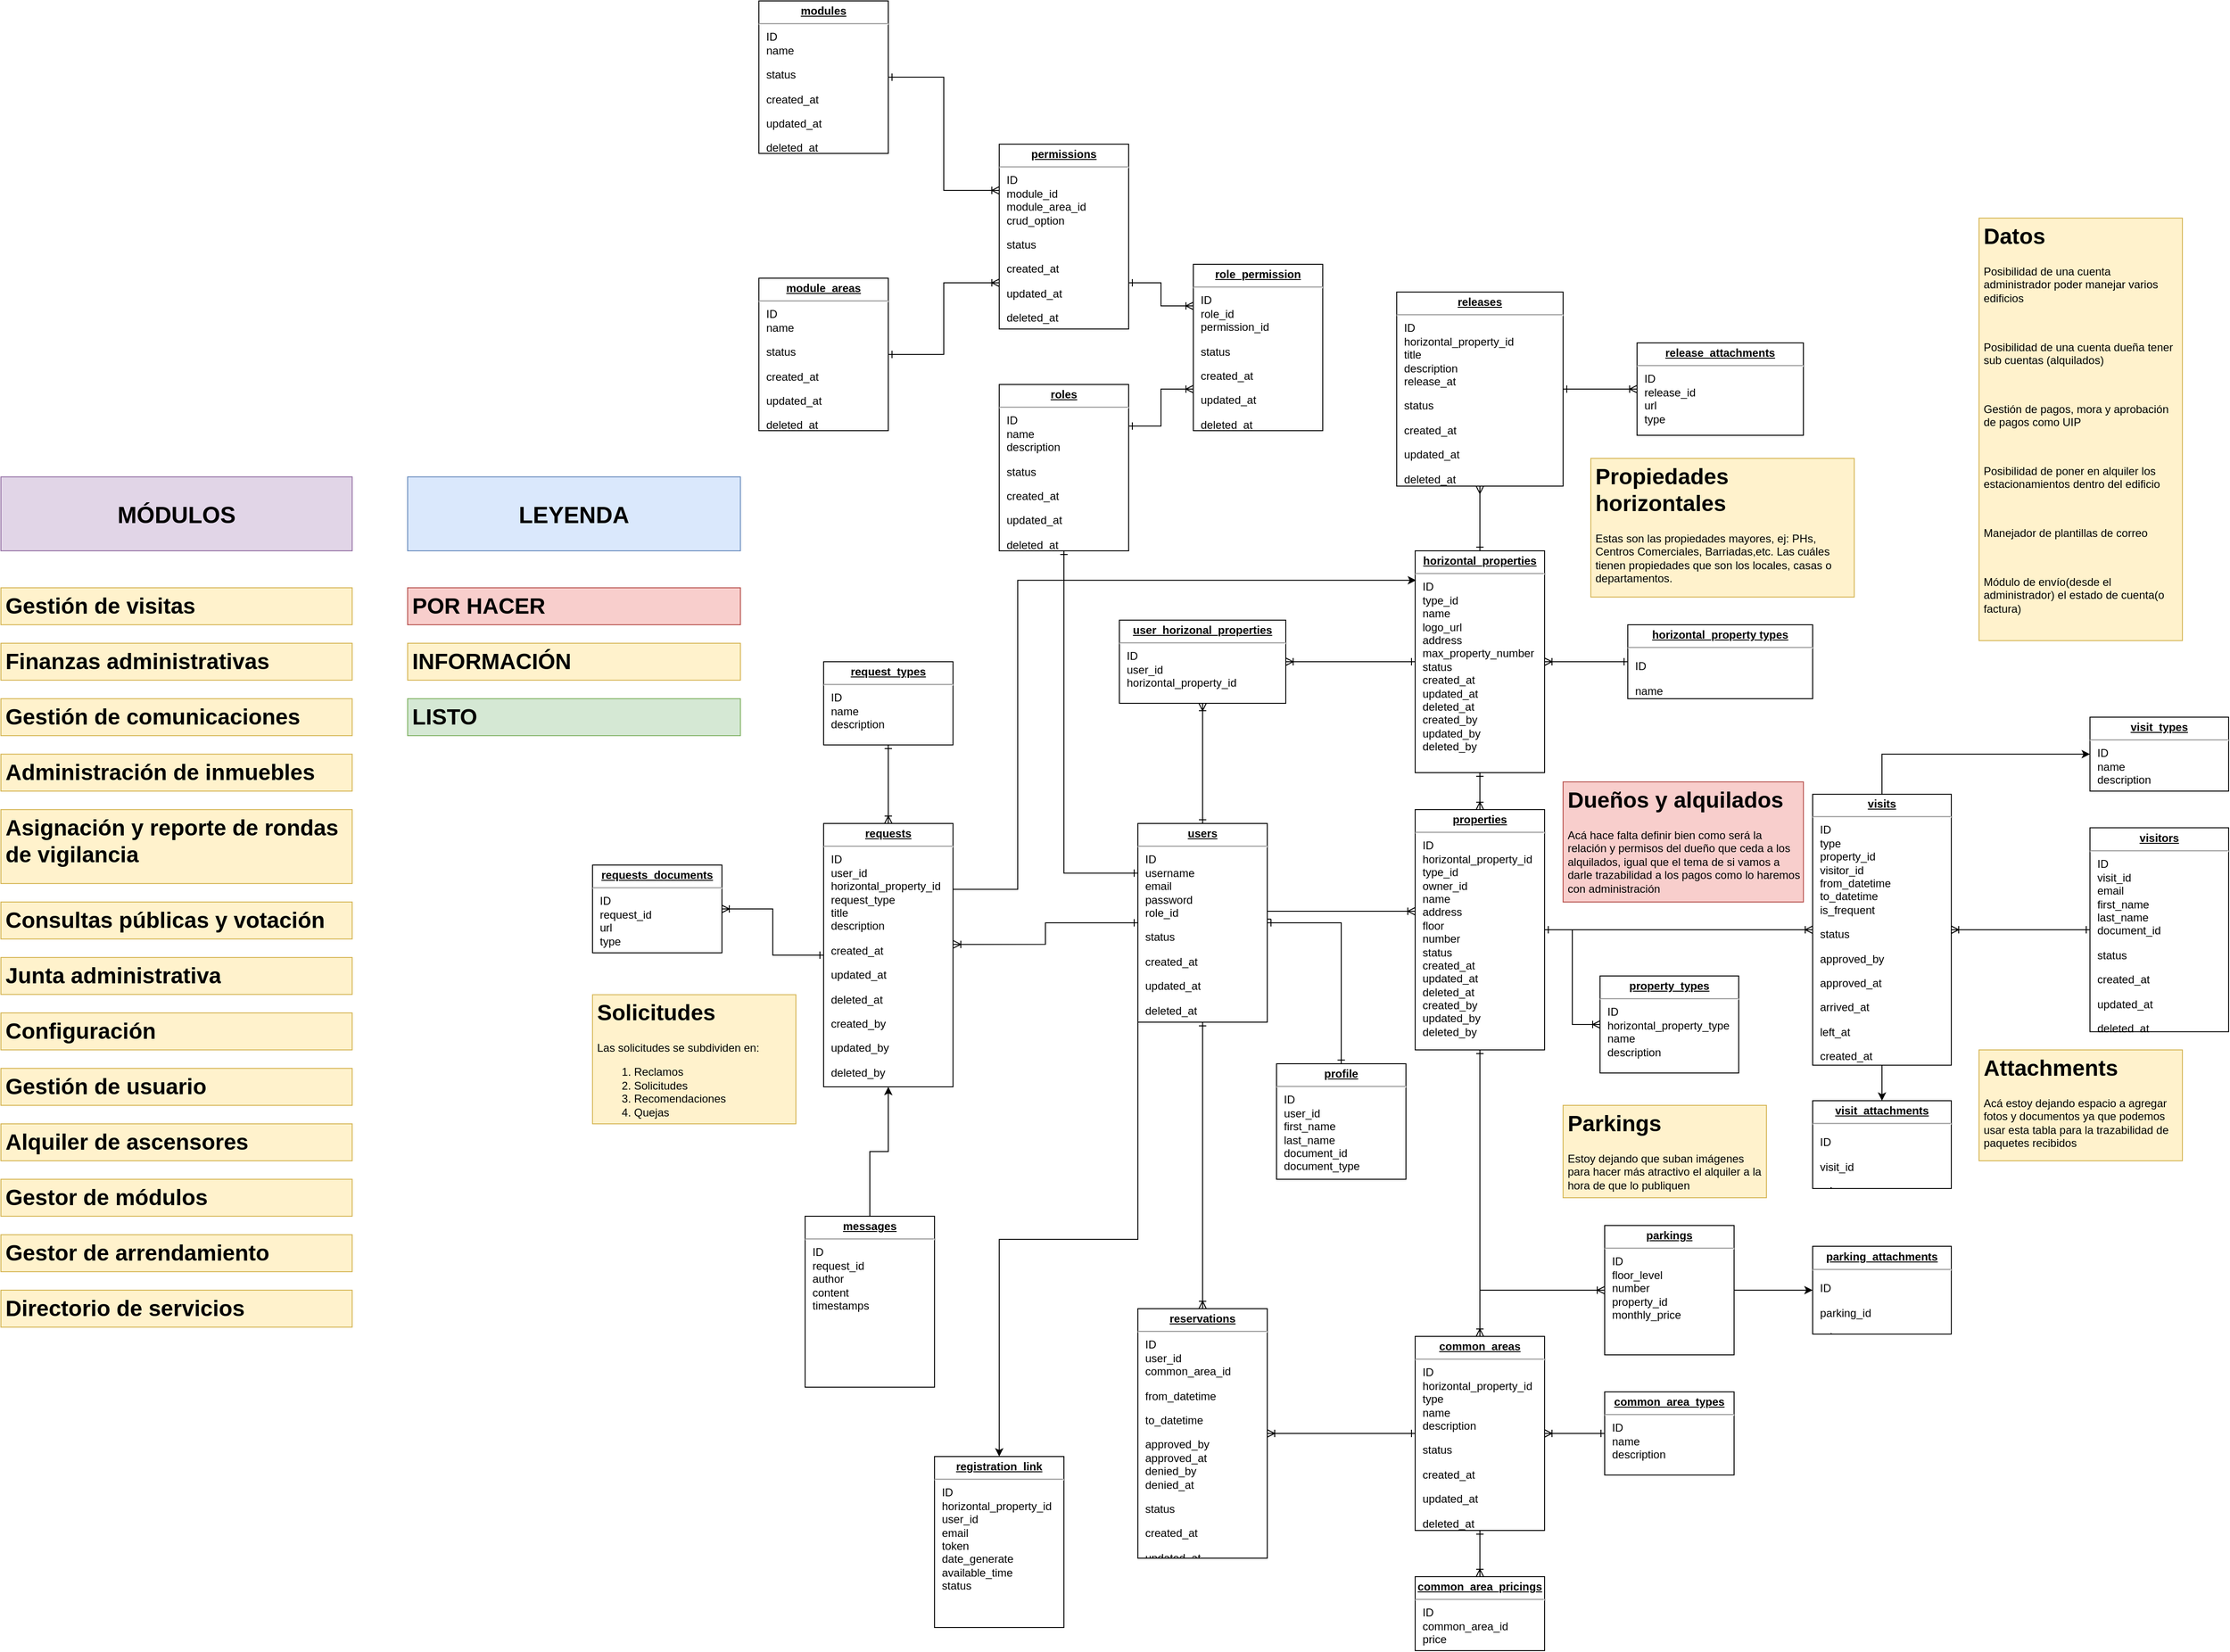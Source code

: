 <mxfile version="24.0.1" type="github">
  <diagram name="Page-1" id="a7904f86-f2b4-8e86-fa97-74104820619b">
    <mxGraphModel dx="2841" dy="1798" grid="1" gridSize="10" guides="1" tooltips="1" connect="1" arrows="1" fold="1" page="1" pageScale="1" pageWidth="1100" pageHeight="850" background="none" math="0" shadow="0">
      <root>
        <mxCell id="0" />
        <mxCell id="1" parent="0" />
        <mxCell id="FBYkTZbu3xAGnKnDzRI2-3" style="edgeStyle=orthogonalEdgeStyle;rounded=0;orthogonalLoop=1;jettySize=auto;html=1;exitX=1;exitY=0.5;exitDx=0;exitDy=0;startArrow=ERone;startFill=0;endArrow=ERoneToMany;endFill=0;" parent="1" source="24794b860abc3c2d-26" target="24794b860abc3c2d-29" edge="1">
          <mxGeometry relative="1" as="geometry">
            <Array as="points">
              <mxPoint x="410" y="470" />
              <mxPoint x="410" y="470" />
            </Array>
          </mxGeometry>
        </mxCell>
        <mxCell id="FBYkTZbu3xAGnKnDzRI2-16" style="edgeStyle=orthogonalEdgeStyle;rounded=0;orthogonalLoop=1;jettySize=auto;html=1;exitX=0.5;exitY=0;exitDx=0;exitDy=0;endArrow=ERoneToMany;endFill=0;startArrow=ERone;startFill=0;" parent="1" source="24794b860abc3c2d-26" target="FBYkTZbu3xAGnKnDzRI2-15" edge="1">
          <mxGeometry relative="1" as="geometry" />
        </mxCell>
        <mxCell id="FBYkTZbu3xAGnKnDzRI2-27" style="edgeStyle=orthogonalEdgeStyle;rounded=0;orthogonalLoop=1;jettySize=auto;html=1;exitX=0.5;exitY=1;exitDx=0;exitDy=0;entryX=0.5;entryY=0;entryDx=0;entryDy=0;startArrow=ERone;startFill=0;endArrow=ERoneToMany;endFill=0;" parent="1" source="24794b860abc3c2d-26" target="FBYkTZbu3xAGnKnDzRI2-25" edge="1">
          <mxGeometry relative="1" as="geometry" />
        </mxCell>
        <mxCell id="mLJbMnHmnee2yLys4Epz-7" style="edgeStyle=orthogonalEdgeStyle;rounded=0;orthogonalLoop=1;jettySize=auto;html=1;exitX=0;exitY=1;exitDx=0;exitDy=0;" parent="1" source="24794b860abc3c2d-26" target="mLJbMnHmnee2yLys4Epz-5" edge="1">
          <mxGeometry relative="1" as="geometry" />
        </mxCell>
        <mxCell id="OzvHLCePvuqVPVoOUKvs-2" style="edgeStyle=orthogonalEdgeStyle;rounded=0;orthogonalLoop=1;jettySize=auto;html=1;exitX=1;exitY=0.5;exitDx=0;exitDy=0;endArrow=ERone;endFill=0;startArrow=ERone;startFill=0;" edge="1" parent="1" source="24794b860abc3c2d-26" target="OzvHLCePvuqVPVoOUKvs-1">
          <mxGeometry relative="1" as="geometry" />
        </mxCell>
        <mxCell id="OzvHLCePvuqVPVoOUKvs-4" style="edgeStyle=orthogonalEdgeStyle;rounded=0;orthogonalLoop=1;jettySize=auto;html=1;exitX=0;exitY=0.25;exitDx=0;exitDy=0;entryX=0.5;entryY=1;entryDx=0;entryDy=0;endArrow=ERone;endFill=0;startArrow=ERone;startFill=0;" edge="1" parent="1" source="24794b860abc3c2d-26" target="OzvHLCePvuqVPVoOUKvs-3">
          <mxGeometry relative="1" as="geometry" />
        </mxCell>
        <mxCell id="24794b860abc3c2d-26" value="&lt;p style=&quot;margin: 0px ; margin-top: 4px ; text-align: center ; text-decoration: underline&quot;&gt;&lt;b&gt;users&lt;/b&gt;&lt;/p&gt;&lt;hr&gt;&lt;p style=&quot;margin: 0px ; margin-left: 8px&quot;&gt;ID&lt;/p&gt;&lt;p style=&quot;margin: 0px ; margin-left: 8px&quot;&gt;username&lt;/p&gt;&lt;p style=&quot;margin: 0px ; margin-left: 8px&quot;&gt;email&lt;/p&gt;&lt;p style=&quot;margin: 0px ; margin-left: 8px&quot;&gt;password&lt;/p&gt;&lt;p style=&quot;margin: 0px ; margin-left: 8px&quot;&gt;role_id&lt;/p&gt;&lt;p style=&quot;margin-left: 8px; border-color: var(--border-color);&quot;&gt;status&lt;/p&gt;&lt;p style=&quot;margin-left: 8px; border-color: var(--border-color);&quot;&gt;created_at&lt;/p&gt;&lt;p style=&quot;margin-left: 8px; border-color: var(--border-color);&quot;&gt;updated_at&lt;/p&gt;&lt;p style=&quot;margin-left: 8px; border-color: var(--border-color);&quot;&gt;deleted_at&lt;/p&gt;&lt;p style=&quot;margin-left: 8px; border-color: var(--border-color);&quot;&gt;created_by&lt;/p&gt;&lt;p style=&quot;margin-left: 8px; border-color: var(--border-color);&quot;&gt;updated_by&lt;/p&gt;&lt;p style=&quot;margin-left: 8px; border-color: var(--border-color);&quot;&gt;deleted_by&lt;/p&gt;" style="verticalAlign=top;align=left;overflow=fill;fontSize=12;fontFamily=Helvetica;html=1;rounded=0;shadow=0;comic=0;labelBackgroundColor=none;strokeWidth=1" parent="1" vertex="1">
          <mxGeometry x="190" y="375" width="140" height="215" as="geometry" />
        </mxCell>
        <mxCell id="24794b860abc3c2d-27" value="&lt;p style=&quot;margin: 0px ; margin-top: 4px ; text-align: center ; text-decoration: underline&quot;&gt;&lt;b&gt;property_types&lt;/b&gt;&lt;/p&gt;&lt;hr&gt;&lt;p style=&quot;margin: 0px ; margin-left: 8px&quot;&gt;ID&lt;/p&gt;&lt;p style=&quot;margin: 0px ; margin-left: 8px&quot;&gt;horizontal_property_type&lt;/p&gt;&lt;p style=&quot;margin: 0px ; margin-left: 8px&quot;&gt;name&lt;/p&gt;&lt;p style=&quot;margin: 0px ; margin-left: 8px&quot;&gt;description&lt;/p&gt;" style="verticalAlign=top;align=left;overflow=fill;fontSize=12;fontFamily=Helvetica;html=1;rounded=0;shadow=0;comic=0;labelBackgroundColor=none;strokeWidth=1" parent="1" vertex="1">
          <mxGeometry x="690" y="540" width="150" height="105" as="geometry" />
        </mxCell>
        <mxCell id="FBYkTZbu3xAGnKnDzRI2-2" style="edgeStyle=orthogonalEdgeStyle;rounded=0;orthogonalLoop=1;jettySize=auto;html=1;exitX=1;exitY=0.5;exitDx=0;exitDy=0;endArrow=ERoneToMany;endFill=0;startArrow=ERone;startFill=0;" parent="1" source="24794b860abc3c2d-29" target="24794b860abc3c2d-27" edge="1">
          <mxGeometry relative="1" as="geometry" />
        </mxCell>
        <mxCell id="FBYkTZbu3xAGnKnDzRI2-18" style="edgeStyle=orthogonalEdgeStyle;rounded=0;orthogonalLoop=1;jettySize=auto;html=1;exitX=0.5;exitY=0;exitDx=0;exitDy=0;entryX=0.5;entryY=1;entryDx=0;entryDy=0;endArrow=ERone;endFill=0;startArrow=ERoneToMany;startFill=0;" parent="1" source="24794b860abc3c2d-29" target="FBYkTZbu3xAGnKnDzRI2-12" edge="1">
          <mxGeometry relative="1" as="geometry" />
        </mxCell>
        <mxCell id="FBYkTZbu3xAGnKnDzRI2-20" style="edgeStyle=orthogonalEdgeStyle;rounded=0;orthogonalLoop=1;jettySize=auto;html=1;exitX=0.5;exitY=1;exitDx=0;exitDy=0;entryX=0;entryY=0.5;entryDx=0;entryDy=0;startArrow=ERone;startFill=0;endArrow=ERoneToMany;endFill=0;" parent="1" source="24794b860abc3c2d-29" target="FBYkTZbu3xAGnKnDzRI2-5" edge="1">
          <mxGeometry relative="1" as="geometry" />
        </mxCell>
        <mxCell id="FBYkTZbu3xAGnKnDzRI2-23" style="edgeStyle=orthogonalEdgeStyle;rounded=0;orthogonalLoop=1;jettySize=auto;html=1;exitX=0.5;exitY=1;exitDx=0;exitDy=0;entryX=0.5;entryY=0;entryDx=0;entryDy=0;startArrow=ERone;startFill=0;endArrow=ERoneToMany;endFill=0;" parent="1" source="24794b860abc3c2d-29" target="FBYkTZbu3xAGnKnDzRI2-21" edge="1">
          <mxGeometry relative="1" as="geometry">
            <Array as="points">
              <mxPoint x="560" y="930" />
            </Array>
          </mxGeometry>
        </mxCell>
        <mxCell id="FBYkTZbu3xAGnKnDzRI2-36" style="edgeStyle=orthogonalEdgeStyle;rounded=0;orthogonalLoop=1;jettySize=auto;html=1;exitX=1;exitY=0.5;exitDx=0;exitDy=0;entryX=0;entryY=0.5;entryDx=0;entryDy=0;startArrow=ERone;startFill=0;endArrow=ERoneToMany;endFill=0;" parent="1" source="24794b860abc3c2d-29" target="FBYkTZbu3xAGnKnDzRI2-35" edge="1">
          <mxGeometry relative="1" as="geometry" />
        </mxCell>
        <mxCell id="24794b860abc3c2d-29" value="&lt;p style=&quot;margin: 0px ; margin-top: 4px ; text-align: center ; text-decoration: underline&quot;&gt;&lt;b&gt;properties&lt;/b&gt;&lt;/p&gt;&lt;hr&gt;&lt;p style=&quot;margin: 0px ; margin-left: 8px&quot;&gt;ID&lt;/p&gt;&lt;p style=&quot;margin: 0px ; margin-left: 8px&quot;&gt;horizontal_property_id&lt;/p&gt;&lt;p style=&quot;margin: 0px ; margin-left: 8px&quot;&gt;type_id&lt;/p&gt;&lt;p style=&quot;margin: 0px ; margin-left: 8px&quot;&gt;owner_id&lt;/p&gt;&lt;p style=&quot;margin: 0px ; margin-left: 8px&quot;&gt;name&lt;/p&gt;&lt;p style=&quot;margin: 0px ; margin-left: 8px&quot;&gt;address&lt;/p&gt;&lt;p style=&quot;margin: 0px ; margin-left: 8px&quot;&gt;floor&lt;/p&gt;&lt;p style=&quot;margin: 0px ; margin-left: 8px&quot;&gt;number&lt;/p&gt;&lt;p style=&quot;margin: 0px ; margin-left: 8px&quot;&gt;status&lt;/p&gt;&lt;p style=&quot;margin: 0px ; margin-left: 8px&quot;&gt;created_at&lt;/p&gt;&lt;p style=&quot;margin: 0px ; margin-left: 8px&quot;&gt;updated_at&lt;/p&gt;&lt;p style=&quot;margin: 0px ; margin-left: 8px&quot;&gt;deleted_at&lt;/p&gt;&lt;p style=&quot;margin: 0px ; margin-left: 8px&quot;&gt;created_by&lt;/p&gt;&lt;p style=&quot;margin: 0px ; margin-left: 8px&quot;&gt;updated_by&lt;/p&gt;&lt;p style=&quot;margin: 0px ; margin-left: 8px&quot;&gt;deleted_by&lt;/p&gt;" style="verticalAlign=top;align=left;overflow=fill;fontSize=12;fontFamily=Helvetica;html=1;rounded=0;shadow=0;comic=0;labelBackgroundColor=none;strokeWidth=1" parent="1" vertex="1">
          <mxGeometry x="490" y="360" width="140" height="260" as="geometry" />
        </mxCell>
        <mxCell id="FBYkTZbu3xAGnKnDzRI2-47" style="edgeStyle=orthogonalEdgeStyle;rounded=0;orthogonalLoop=1;jettySize=auto;html=1;exitX=1;exitY=0.5;exitDx=0;exitDy=0;entryX=0;entryY=0.5;entryDx=0;entryDy=0;" parent="1" source="FBYkTZbu3xAGnKnDzRI2-5" target="FBYkTZbu3xAGnKnDzRI2-46" edge="1">
          <mxGeometry relative="1" as="geometry" />
        </mxCell>
        <mxCell id="FBYkTZbu3xAGnKnDzRI2-5" value="&lt;p style=&quot;margin: 0px ; margin-top: 4px ; text-align: center ; text-decoration: underline&quot;&gt;&lt;b&gt;parkings&lt;/b&gt;&lt;/p&gt;&lt;hr&gt;&lt;p style=&quot;margin: 0px ; margin-left: 8px&quot;&gt;ID&lt;/p&gt;&lt;p style=&quot;margin: 0px ; margin-left: 8px&quot;&gt;floor_level&lt;/p&gt;&lt;p style=&quot;margin: 0px ; margin-left: 8px&quot;&gt;number&lt;/p&gt;&lt;p style=&quot;margin: 0px ; margin-left: 8px&quot;&gt;property_id&lt;/p&gt;&lt;p style=&quot;margin: 0px ; margin-left: 8px&quot;&gt;monthly_price&lt;/p&gt;" style="verticalAlign=top;align=left;overflow=fill;fontSize=12;fontFamily=Helvetica;html=1;rounded=0;shadow=0;comic=0;labelBackgroundColor=none;strokeWidth=1" parent="1" vertex="1">
          <mxGeometry x="695" y="810" width="140" height="140" as="geometry" />
        </mxCell>
        <mxCell id="FBYkTZbu3xAGnKnDzRI2-10" style="edgeStyle=orthogonalEdgeStyle;rounded=0;orthogonalLoop=1;jettySize=auto;html=1;exitX=0.5;exitY=0;exitDx=0;exitDy=0;entryX=0.5;entryY=1;entryDx=0;entryDy=0;endArrow=ERone;endFill=0;startArrow=ERoneToMany;startFill=0;" parent="1" source="FBYkTZbu3xAGnKnDzRI2-6" target="FBYkTZbu3xAGnKnDzRI2-7" edge="1">
          <mxGeometry relative="1" as="geometry" />
        </mxCell>
        <mxCell id="FBYkTZbu3xAGnKnDzRI2-11" style="edgeStyle=orthogonalEdgeStyle;rounded=0;orthogonalLoop=1;jettySize=auto;html=1;exitX=0;exitY=0.5;exitDx=0;exitDy=0;entryX=1;entryY=0.5;entryDx=0;entryDy=0;startArrow=ERone;startFill=0;endArrow=ERoneToMany;endFill=0;" parent="1" source="FBYkTZbu3xAGnKnDzRI2-6" target="FBYkTZbu3xAGnKnDzRI2-9" edge="1">
          <mxGeometry relative="1" as="geometry" />
        </mxCell>
        <mxCell id="FBYkTZbu3xAGnKnDzRI2-6" value="&lt;p style=&quot;margin: 0px ; margin-top: 4px ; text-align: center ; text-decoration: underline&quot;&gt;&lt;b&gt;requests&lt;/b&gt;&lt;/p&gt;&lt;hr&gt;&lt;p style=&quot;margin: 0px ; margin-left: 8px&quot;&gt;ID&lt;/p&gt;&lt;p style=&quot;margin: 0px ; margin-left: 8px&quot;&gt;user_id&lt;/p&gt;&lt;p style=&quot;margin: 0px ; margin-left: 8px&quot;&gt;horizontal_property_id&lt;/p&gt;&lt;p style=&quot;margin: 0px ; margin-left: 8px&quot;&gt;request_type&lt;/p&gt;&lt;p style=&quot;margin: 0px ; margin-left: 8px&quot;&gt;title&lt;/p&gt;&lt;p style=&quot;margin: 0px ; margin-left: 8px&quot;&gt;description&lt;/p&gt;&lt;p style=&quot;margin-left: 8px; border-color: var(--border-color);&quot;&gt;created_at&lt;/p&gt;&lt;p style=&quot;margin-left: 8px; border-color: var(--border-color);&quot;&gt;updated_at&lt;/p&gt;&lt;p style=&quot;margin-left: 8px; border-color: var(--border-color);&quot;&gt;deleted_at&lt;/p&gt;&lt;p style=&quot;margin-left: 8px; border-color: var(--border-color);&quot;&gt;created_by&lt;/p&gt;&lt;p style=&quot;margin-left: 8px; border-color: var(--border-color);&quot;&gt;updated_by&lt;/p&gt;&lt;p style=&quot;margin-left: 8px; border-color: var(--border-color);&quot;&gt;deleted_by&lt;/p&gt;" style="verticalAlign=top;align=left;overflow=fill;fontSize=12;fontFamily=Helvetica;html=1;rounded=0;shadow=0;comic=0;labelBackgroundColor=none;strokeWidth=1" parent="1" vertex="1">
          <mxGeometry x="-150" y="375" width="140" height="285" as="geometry" />
        </mxCell>
        <mxCell id="FBYkTZbu3xAGnKnDzRI2-7" value="&lt;p style=&quot;margin: 0px ; margin-top: 4px ; text-align: center ; text-decoration: underline&quot;&gt;&lt;b&gt;request_types&lt;/b&gt;&lt;/p&gt;&lt;hr&gt;&lt;p style=&quot;margin: 0px ; margin-left: 8px&quot;&gt;ID&lt;/p&gt;&lt;p style=&quot;margin: 0px ; margin-left: 8px&quot;&gt;name&lt;/p&gt;&lt;p style=&quot;margin: 0px ; margin-left: 8px&quot;&gt;description&lt;/p&gt;" style="verticalAlign=top;align=left;overflow=fill;fontSize=12;fontFamily=Helvetica;html=1;rounded=0;shadow=0;comic=0;labelBackgroundColor=none;strokeWidth=1" parent="1" vertex="1">
          <mxGeometry x="-150" y="200" width="140" height="90" as="geometry" />
        </mxCell>
        <mxCell id="FBYkTZbu3xAGnKnDzRI2-8" style="edgeStyle=orthogonalEdgeStyle;rounded=0;orthogonalLoop=1;jettySize=auto;html=1;exitX=0;exitY=0.5;exitDx=0;exitDy=0;entryX=1.003;entryY=0.459;entryDx=0;entryDy=0;entryPerimeter=0;endArrow=ERoneToMany;endFill=0;startArrow=ERone;startFill=0;" parent="1" source="24794b860abc3c2d-26" target="FBYkTZbu3xAGnKnDzRI2-6" edge="1">
          <mxGeometry relative="1" as="geometry" />
        </mxCell>
        <mxCell id="FBYkTZbu3xAGnKnDzRI2-9" value="&lt;p style=&quot;margin: 0px ; margin-top: 4px ; text-align: center ; text-decoration: underline&quot;&gt;&lt;b&gt;requests_documents&lt;/b&gt;&lt;/p&gt;&lt;hr&gt;&lt;p style=&quot;margin: 0px ; margin-left: 8px&quot;&gt;ID&lt;/p&gt;&lt;p style=&quot;margin: 0px ; margin-left: 8px&quot;&gt;request_id&lt;/p&gt;&lt;p style=&quot;margin: 0px ; margin-left: 8px&quot;&gt;url&lt;/p&gt;&lt;p style=&quot;margin: 0px ; margin-left: 8px&quot;&gt;type&lt;/p&gt;&lt;p style=&quot;margin-left: 8px; border-color: var(--border-color);&quot;&gt;&lt;br&gt;&lt;/p&gt;" style="verticalAlign=top;align=left;overflow=fill;fontSize=12;fontFamily=Helvetica;html=1;rounded=0;shadow=0;comic=0;labelBackgroundColor=none;strokeWidth=1" parent="1" vertex="1">
          <mxGeometry x="-400" y="420" width="140" height="95" as="geometry" />
        </mxCell>
        <mxCell id="FBYkTZbu3xAGnKnDzRI2-17" style="edgeStyle=orthogonalEdgeStyle;rounded=0;orthogonalLoop=1;jettySize=auto;html=1;exitX=0;exitY=0.5;exitDx=0;exitDy=0;entryX=1;entryY=0.5;entryDx=0;entryDy=0;endArrow=ERoneToMany;endFill=0;startArrow=ERone;startFill=0;" parent="1" source="FBYkTZbu3xAGnKnDzRI2-12" target="FBYkTZbu3xAGnKnDzRI2-15" edge="1">
          <mxGeometry relative="1" as="geometry" />
        </mxCell>
        <mxCell id="FBYkTZbu3xAGnKnDzRI2-19" style="edgeStyle=orthogonalEdgeStyle;rounded=0;orthogonalLoop=1;jettySize=auto;html=1;exitX=1;exitY=0.5;exitDx=0;exitDy=0;entryX=0;entryY=0.5;entryDx=0;entryDy=0;endArrow=ERone;endFill=0;startArrow=ERoneToMany;startFill=0;" parent="1" source="FBYkTZbu3xAGnKnDzRI2-12" target="FBYkTZbu3xAGnKnDzRI2-13" edge="1">
          <mxGeometry relative="1" as="geometry" />
        </mxCell>
        <mxCell id="FBYkTZbu3xAGnKnDzRI2-33" style="edgeStyle=orthogonalEdgeStyle;rounded=0;orthogonalLoop=1;jettySize=auto;html=1;exitX=0.5;exitY=0;exitDx=0;exitDy=0;startArrow=ERone;startFill=0;endArrow=ERmany;endFill=0;" parent="1" source="FBYkTZbu3xAGnKnDzRI2-12" target="FBYkTZbu3xAGnKnDzRI2-30" edge="1">
          <mxGeometry relative="1" as="geometry" />
        </mxCell>
        <mxCell id="FBYkTZbu3xAGnKnDzRI2-12" value="&lt;p style=&quot;margin: 0px ; margin-top: 4px ; text-align: center ; text-decoration: underline&quot;&gt;&lt;b&gt;horizontal_properties&lt;/b&gt;&lt;/p&gt;&lt;hr&gt;&lt;p style=&quot;margin: 0px ; margin-left: 8px&quot;&gt;ID&lt;/p&gt;&lt;p style=&quot;margin: 0px ; margin-left: 8px&quot;&gt;type_id&lt;/p&gt;&lt;p style=&quot;margin: 0px ; margin-left: 8px&quot;&gt;name&lt;/p&gt;&lt;p style=&quot;margin: 0px ; margin-left: 8px&quot;&gt;logo_url&lt;/p&gt;&lt;p style=&quot;margin: 0px ; margin-left: 8px&quot;&gt;address&lt;/p&gt;&lt;p style=&quot;margin: 0px ; margin-left: 8px&quot;&gt;max_property_number&lt;/p&gt;&lt;p style=&quot;margin: 0px ; margin-left: 8px&quot;&gt;status&lt;/p&gt;&lt;p style=&quot;margin: 0px ; margin-left: 8px&quot;&gt;created_at&lt;/p&gt;&lt;p style=&quot;margin: 0px ; margin-left: 8px&quot;&gt;updated_at&lt;/p&gt;&lt;p style=&quot;margin: 0px ; margin-left: 8px&quot;&gt;deleted_at&lt;/p&gt;&lt;p style=&quot;margin: 0px ; margin-left: 8px&quot;&gt;created_by&lt;/p&gt;&lt;p style=&quot;margin: 0px ; margin-left: 8px&quot;&gt;updated_by&lt;/p&gt;&lt;p style=&quot;margin: 0px ; margin-left: 8px&quot;&gt;deleted_by&lt;/p&gt;" style="verticalAlign=top;align=left;overflow=fill;fontSize=12;fontFamily=Helvetica;html=1;rounded=0;shadow=0;comic=0;labelBackgroundColor=none;strokeWidth=1" parent="1" vertex="1">
          <mxGeometry x="490" y="80" width="140" height="240" as="geometry" />
        </mxCell>
        <mxCell id="FBYkTZbu3xAGnKnDzRI2-13" value="&lt;p style=&quot;margin: 0px ; margin-top: 4px ; text-align: center ; text-decoration: underline&quot;&gt;&lt;b&gt;horizontal_property types&lt;/b&gt;&lt;/p&gt;&lt;hr&gt;&lt;p style=&quot;margin-left: 8px; border-color: var(--border-color);&quot;&gt;ID&lt;/p&gt;&lt;p style=&quot;margin-left: 8px; border-color: var(--border-color);&quot;&gt;name&lt;/p&gt;&lt;p style=&quot;margin-left: 8px; border-color: var(--border-color);&quot;&gt;description&lt;/p&gt;" style="verticalAlign=top;align=left;overflow=fill;fontSize=12;fontFamily=Helvetica;html=1;rounded=0;shadow=0;comic=0;labelBackgroundColor=none;strokeWidth=1" parent="1" vertex="1">
          <mxGeometry x="720" y="160" width="200" height="80" as="geometry" />
        </mxCell>
        <mxCell id="FBYkTZbu3xAGnKnDzRI2-15" value="&lt;p style=&quot;margin: 0px ; margin-top: 4px ; text-align: center ; text-decoration: underline&quot;&gt;&lt;b&gt;user_horizonal_properties&lt;/b&gt;&lt;/p&gt;&lt;hr&gt;&lt;p style=&quot;margin: 0px ; margin-left: 8px&quot;&gt;ID&lt;/p&gt;&lt;p style=&quot;margin: 0px ; margin-left: 8px&quot;&gt;user_id&lt;/p&gt;&lt;p style=&quot;margin: 0px ; margin-left: 8px&quot;&gt;horizontal_property_id&lt;/p&gt;" style="verticalAlign=top;align=left;overflow=fill;fontSize=12;fontFamily=Helvetica;html=1;rounded=0;shadow=0;comic=0;labelBackgroundColor=none;strokeWidth=1" parent="1" vertex="1">
          <mxGeometry x="170" y="155" width="180" height="90" as="geometry" />
        </mxCell>
        <mxCell id="FBYkTZbu3xAGnKnDzRI2-24" style="edgeStyle=orthogonalEdgeStyle;rounded=0;orthogonalLoop=1;jettySize=auto;html=1;entryX=0;entryY=0.5;entryDx=0;entryDy=0;startArrow=ERoneToMany;startFill=0;endArrow=ERone;endFill=0;" parent="1" source="FBYkTZbu3xAGnKnDzRI2-21" target="FBYkTZbu3xAGnKnDzRI2-22" edge="1">
          <mxGeometry relative="1" as="geometry" />
        </mxCell>
        <mxCell id="FBYkTZbu3xAGnKnDzRI2-26" style="edgeStyle=orthogonalEdgeStyle;rounded=0;orthogonalLoop=1;jettySize=auto;html=1;exitX=0;exitY=0.5;exitDx=0;exitDy=0;entryX=1;entryY=0.5;entryDx=0;entryDy=0;startArrow=ERone;startFill=0;endArrow=ERoneToMany;endFill=0;" parent="1" source="FBYkTZbu3xAGnKnDzRI2-21" target="FBYkTZbu3xAGnKnDzRI2-25" edge="1">
          <mxGeometry relative="1" as="geometry" />
        </mxCell>
        <mxCell id="FBYkTZbu3xAGnKnDzRI2-39" style="edgeStyle=orthogonalEdgeStyle;rounded=0;orthogonalLoop=1;jettySize=auto;html=1;exitX=0.5;exitY=1;exitDx=0;exitDy=0;startArrow=ERone;startFill=0;endArrow=ERoneToMany;endFill=0;" parent="1" source="FBYkTZbu3xAGnKnDzRI2-21" target="FBYkTZbu3xAGnKnDzRI2-38" edge="1">
          <mxGeometry relative="1" as="geometry" />
        </mxCell>
        <mxCell id="FBYkTZbu3xAGnKnDzRI2-21" value="&lt;p style=&quot;margin: 0px ; margin-top: 4px ; text-align: center ; text-decoration: underline&quot;&gt;&lt;b&gt;common_areas&lt;/b&gt;&lt;/p&gt;&lt;hr&gt;&lt;p style=&quot;margin: 0px ; margin-left: 8px&quot;&gt;ID&lt;/p&gt;&lt;p style=&quot;margin: 0px ; margin-left: 8px&quot;&gt;horizontal_property_id&lt;/p&gt;&lt;p style=&quot;margin: 0px ; margin-left: 8px&quot;&gt;type&lt;/p&gt;&lt;p style=&quot;margin: 0px ; margin-left: 8px&quot;&gt;name&lt;/p&gt;&lt;p style=&quot;margin: 0px ; margin-left: 8px&quot;&gt;description&lt;/p&gt;&lt;p style=&quot;margin-left: 8px; border-color: var(--border-color);&quot;&gt;status&lt;/p&gt;&lt;p style=&quot;margin-left: 8px; border-color: var(--border-color);&quot;&gt;created_at&lt;/p&gt;&lt;p style=&quot;margin-left: 8px; border-color: var(--border-color);&quot;&gt;updated_at&lt;/p&gt;&lt;p style=&quot;margin-left: 8px; border-color: var(--border-color);&quot;&gt;deleted_at&lt;/p&gt;&lt;p style=&quot;margin-left: 8px; border-color: var(--border-color);&quot;&gt;created_by&lt;/p&gt;&lt;p style=&quot;margin-left: 8px; border-color: var(--border-color);&quot;&gt;updated_by&lt;/p&gt;&lt;p style=&quot;margin-left: 8px; border-color: var(--border-color);&quot;&gt;deleted_by&lt;/p&gt;" style="verticalAlign=top;align=left;overflow=fill;fontSize=12;fontFamily=Helvetica;html=1;rounded=0;shadow=0;comic=0;labelBackgroundColor=none;strokeWidth=1" parent="1" vertex="1">
          <mxGeometry x="490" y="930" width="140" height="210" as="geometry" />
        </mxCell>
        <mxCell id="FBYkTZbu3xAGnKnDzRI2-22" value="&lt;p style=&quot;margin: 0px ; margin-top: 4px ; text-align: center ; text-decoration: underline&quot;&gt;&lt;b&gt;common_area_types&lt;/b&gt;&lt;/p&gt;&lt;hr&gt;&lt;p style=&quot;margin: 0px ; margin-left: 8px&quot;&gt;ID&lt;/p&gt;&lt;p style=&quot;margin: 0px ; margin-left: 8px&quot;&gt;name&lt;/p&gt;&lt;p style=&quot;margin: 0px ; margin-left: 8px&quot;&gt;description&lt;/p&gt;" style="verticalAlign=top;align=left;overflow=fill;fontSize=12;fontFamily=Helvetica;html=1;rounded=0;shadow=0;comic=0;labelBackgroundColor=none;strokeWidth=1" parent="1" vertex="1">
          <mxGeometry x="695" y="990" width="140" height="90" as="geometry" />
        </mxCell>
        <mxCell id="FBYkTZbu3xAGnKnDzRI2-25" value="&lt;p style=&quot;margin: 0px ; margin-top: 4px ; text-align: center ; text-decoration: underline&quot;&gt;&lt;b&gt;reservations&lt;/b&gt;&lt;/p&gt;&lt;hr&gt;&lt;p style=&quot;margin: 0px ; margin-left: 8px&quot;&gt;ID&lt;/p&gt;&lt;p style=&quot;margin: 0px ; margin-left: 8px&quot;&gt;user_id&lt;/p&gt;&lt;p style=&quot;margin: 0px ; margin-left: 8px&quot;&gt;common_area_id&lt;/p&gt;&lt;p style=&quot;margin-left: 8px; border-color: var(--border-color);&quot;&gt;from_datetime&lt;/p&gt;&lt;p style=&quot;margin-left: 8px; border-color: var(--border-color);&quot;&gt;to_datetime&lt;/p&gt;&lt;p style=&quot;margin: 0px ; margin-left: 8px&quot;&gt;approved_by&lt;/p&gt;&lt;p style=&quot;margin: 0px ; margin-left: 8px&quot;&gt;approved_at&lt;/p&gt;&lt;p style=&quot;margin: 0px ; margin-left: 8px&quot;&gt;denied_by&lt;/p&gt;&lt;p style=&quot;margin: 0px ; margin-left: 8px&quot;&gt;denied_at&lt;/p&gt;&lt;p style=&quot;margin-left: 8px; border-color: var(--border-color);&quot;&gt;status&lt;/p&gt;&lt;p style=&quot;margin-left: 8px; border-color: var(--border-color);&quot;&gt;created_at&lt;/p&gt;&lt;p style=&quot;margin-left: 8px; border-color: var(--border-color);&quot;&gt;updated_at&lt;/p&gt;&lt;p style=&quot;margin-left: 8px; border-color: var(--border-color);&quot;&gt;deleted_at&lt;/p&gt;&lt;p style=&quot;margin-left: 8px; border-color: var(--border-color);&quot;&gt;created_by&lt;/p&gt;&lt;p style=&quot;margin-left: 8px; border-color: var(--border-color);&quot;&gt;updated_by&lt;/p&gt;&lt;p style=&quot;margin-left: 8px; border-color: var(--border-color);&quot;&gt;deleted_by&lt;/p&gt;" style="verticalAlign=top;align=left;overflow=fill;fontSize=12;fontFamily=Helvetica;html=1;rounded=0;shadow=0;comic=0;labelBackgroundColor=none;strokeWidth=1" parent="1" vertex="1">
          <mxGeometry x="190" y="900" width="140" height="270" as="geometry" />
        </mxCell>
        <mxCell id="FBYkTZbu3xAGnKnDzRI2-30" value="&lt;p style=&quot;margin: 0px ; margin-top: 4px ; text-align: center ; text-decoration: underline&quot;&gt;&lt;b&gt;releases&lt;/b&gt;&lt;/p&gt;&lt;hr&gt;&lt;p style=&quot;margin: 0px ; margin-left: 8px&quot;&gt;ID&lt;/p&gt;&lt;p style=&quot;margin: 0px ; margin-left: 8px&quot;&gt;horizontal_property_id&lt;/p&gt;&lt;p style=&quot;margin: 0px ; margin-left: 8px&quot;&gt;title&lt;/p&gt;&lt;p style=&quot;margin: 0px ; margin-left: 8px&quot;&gt;description&lt;/p&gt;&lt;p style=&quot;margin: 0px ; margin-left: 8px&quot;&gt;release_at&lt;/p&gt;&lt;p style=&quot;margin-left: 8px; border-color: var(--border-color);&quot;&gt;status&lt;/p&gt;&lt;p style=&quot;margin-left: 8px; border-color: var(--border-color);&quot;&gt;created_at&lt;/p&gt;&lt;p style=&quot;margin-left: 8px; border-color: var(--border-color);&quot;&gt;updated_at&lt;/p&gt;&lt;p style=&quot;margin-left: 8px; border-color: var(--border-color);&quot;&gt;deleted_at&lt;/p&gt;&lt;p style=&quot;margin-left: 8px; border-color: var(--border-color);&quot;&gt;created_by&lt;/p&gt;&lt;p style=&quot;margin-left: 8px; border-color: var(--border-color);&quot;&gt;updated_by&lt;/p&gt;&lt;p style=&quot;margin-left: 8px; border-color: var(--border-color);&quot;&gt;deleted_by&lt;/p&gt;" style="verticalAlign=top;align=left;overflow=fill;fontSize=12;fontFamily=Helvetica;html=1;rounded=0;shadow=0;comic=0;labelBackgroundColor=none;strokeWidth=1" parent="1" vertex="1">
          <mxGeometry x="470" y="-200" width="180" height="210" as="geometry" />
        </mxCell>
        <mxCell id="FBYkTZbu3xAGnKnDzRI2-34" style="edgeStyle=orthogonalEdgeStyle;rounded=0;orthogonalLoop=1;jettySize=auto;html=1;exitX=0;exitY=0.5;exitDx=0;exitDy=0;entryX=1;entryY=0.5;entryDx=0;entryDy=0;startArrow=ERoneToMany;startFill=0;endArrow=ERone;endFill=0;" parent="1" source="FBYkTZbu3xAGnKnDzRI2-31" target="FBYkTZbu3xAGnKnDzRI2-30" edge="1">
          <mxGeometry relative="1" as="geometry" />
        </mxCell>
        <mxCell id="FBYkTZbu3xAGnKnDzRI2-31" value="&lt;p style=&quot;margin: 0px ; margin-top: 4px ; text-align: center ; text-decoration: underline&quot;&gt;&lt;b&gt;release_attachments&lt;/b&gt;&lt;/p&gt;&lt;hr&gt;&lt;p style=&quot;margin: 0px ; margin-left: 8px&quot;&gt;ID&lt;/p&gt;&lt;p style=&quot;margin: 0px ; margin-left: 8px&quot;&gt;release_id&lt;/p&gt;&lt;p style=&quot;margin: 0px ; margin-left: 8px&quot;&gt;url&lt;/p&gt;&lt;p style=&quot;margin: 0px ; margin-left: 8px&quot;&gt;type&lt;/p&gt;" style="verticalAlign=top;align=left;overflow=fill;fontSize=12;fontFamily=Helvetica;html=1;rounded=0;shadow=0;comic=0;labelBackgroundColor=none;strokeWidth=1" parent="1" vertex="1">
          <mxGeometry x="730" y="-145" width="180" height="100" as="geometry" />
        </mxCell>
        <mxCell id="FBYkTZbu3xAGnKnDzRI2-44" style="edgeStyle=orthogonalEdgeStyle;rounded=0;orthogonalLoop=1;jettySize=auto;html=1;exitX=0.5;exitY=0;exitDx=0;exitDy=0;entryX=0;entryY=0.5;entryDx=0;entryDy=0;" parent="1" source="FBYkTZbu3xAGnKnDzRI2-35" target="FBYkTZbu3xAGnKnDzRI2-43" edge="1">
          <mxGeometry relative="1" as="geometry" />
        </mxCell>
        <mxCell id="FBYkTZbu3xAGnKnDzRI2-45" style="edgeStyle=orthogonalEdgeStyle;rounded=0;orthogonalLoop=1;jettySize=auto;html=1;exitX=0.5;exitY=1;exitDx=0;exitDy=0;entryX=0.5;entryY=0;entryDx=0;entryDy=0;" parent="1" source="FBYkTZbu3xAGnKnDzRI2-35" target="FBYkTZbu3xAGnKnDzRI2-42" edge="1">
          <mxGeometry relative="1" as="geometry" />
        </mxCell>
        <mxCell id="FBYkTZbu3xAGnKnDzRI2-35" value="&lt;p style=&quot;margin: 0px ; margin-top: 4px ; text-align: center ; text-decoration: underline&quot;&gt;&lt;b&gt;visits&lt;/b&gt;&lt;/p&gt;&lt;hr&gt;&lt;p style=&quot;margin: 0px ; margin-left: 8px&quot;&gt;ID&lt;/p&gt;&lt;p style=&quot;margin: 0px ; margin-left: 8px&quot;&gt;type&lt;/p&gt;&lt;p style=&quot;margin: 0px ; margin-left: 8px&quot;&gt;property_id&lt;/p&gt;&lt;p style=&quot;margin: 0px ; margin-left: 8px&quot;&gt;visitor_id&lt;/p&gt;&lt;p style=&quot;margin: 0px ; margin-left: 8px&quot;&gt;from_datetime&lt;/p&gt;&lt;p style=&quot;margin: 0px ; margin-left: 8px&quot;&gt;to_datetime&lt;/p&gt;&lt;p style=&quot;margin: 0px ; margin-left: 8px&quot;&gt;is_frequent&lt;/p&gt;&lt;p style=&quot;margin-left: 8px; border-color: var(--border-color);&quot;&gt;status&lt;/p&gt;&lt;p style=&quot;margin-left: 8px; border-color: var(--border-color);&quot;&gt;approved_by&lt;/p&gt;&lt;p style=&quot;margin-left: 8px; border-color: var(--border-color);&quot;&gt;approved_at&lt;/p&gt;&lt;p style=&quot;margin-left: 8px; border-color: var(--border-color);&quot;&gt;arrived_at&lt;/p&gt;&lt;p style=&quot;margin-left: 8px; border-color: var(--border-color);&quot;&gt;left_at&lt;/p&gt;&lt;p style=&quot;margin-left: 8px; border-color: var(--border-color);&quot;&gt;created_at&lt;/p&gt;&lt;p style=&quot;margin-left: 8px; border-color: var(--border-color);&quot;&gt;updated_at&lt;/p&gt;&lt;p style=&quot;margin-left: 8px; border-color: var(--border-color);&quot;&gt;deleted_at&lt;/p&gt;&lt;p style=&quot;margin-left: 8px; border-color: var(--border-color);&quot;&gt;created_by&lt;/p&gt;&lt;p style=&quot;margin-left: 8px; border-color: var(--border-color);&quot;&gt;updated_by&lt;/p&gt;&lt;p style=&quot;margin-left: 8px; border-color: var(--border-color);&quot;&gt;deleted_by&lt;/p&gt;" style="verticalAlign=top;align=left;overflow=fill;fontSize=12;fontFamily=Helvetica;html=1;rounded=0;shadow=0;comic=0;labelBackgroundColor=none;strokeWidth=1" parent="1" vertex="1">
          <mxGeometry x="920" y="343.42" width="150" height="293.16" as="geometry" />
        </mxCell>
        <mxCell id="FBYkTZbu3xAGnKnDzRI2-40" style="edgeStyle=orthogonalEdgeStyle;rounded=0;orthogonalLoop=1;jettySize=auto;html=1;exitX=0;exitY=0.5;exitDx=0;exitDy=0;entryX=1;entryY=0.5;entryDx=0;entryDy=0;startArrow=ERone;startFill=0;endArrow=ERoneToMany;endFill=0;" parent="1" source="FBYkTZbu3xAGnKnDzRI2-37" target="FBYkTZbu3xAGnKnDzRI2-35" edge="1">
          <mxGeometry relative="1" as="geometry" />
        </mxCell>
        <mxCell id="FBYkTZbu3xAGnKnDzRI2-37" value="&lt;p style=&quot;margin: 0px ; margin-top: 4px ; text-align: center ; text-decoration: underline&quot;&gt;&lt;b&gt;visitors&lt;/b&gt;&lt;/p&gt;&lt;hr&gt;&lt;p style=&quot;margin: 0px ; margin-left: 8px&quot;&gt;ID&lt;/p&gt;&lt;p style=&quot;margin: 0px ; margin-left: 8px&quot;&gt;visit_id&lt;/p&gt;&lt;p style=&quot;margin: 0px ; margin-left: 8px&quot;&gt;email&lt;/p&gt;&lt;p style=&quot;margin: 0px ; margin-left: 8px&quot;&gt;first_name&lt;/p&gt;&lt;p style=&quot;margin: 0px ; margin-left: 8px&quot;&gt;last_name&lt;/p&gt;&lt;p style=&quot;margin: 0px ; margin-left: 8px&quot;&gt;document_id&lt;/p&gt;&lt;p style=&quot;margin-left: 8px; border-color: var(--border-color);&quot;&gt;status&lt;/p&gt;&lt;p style=&quot;margin-left: 8px; border-color: var(--border-color);&quot;&gt;created_at&lt;/p&gt;&lt;p style=&quot;margin-left: 8px; border-color: var(--border-color);&quot;&gt;updated_at&lt;/p&gt;&lt;p style=&quot;margin-left: 8px; border-color: var(--border-color);&quot;&gt;deleted_at&lt;/p&gt;&lt;p style=&quot;margin-left: 8px; border-color: var(--border-color);&quot;&gt;created_by&lt;/p&gt;&lt;p style=&quot;margin-left: 8px; border-color: var(--border-color);&quot;&gt;updated_by&lt;/p&gt;&lt;p style=&quot;margin-left: 8px; border-color: var(--border-color);&quot;&gt;deleted_by&lt;/p&gt;" style="verticalAlign=top;align=left;overflow=fill;fontSize=12;fontFamily=Helvetica;html=1;rounded=0;shadow=0;comic=0;labelBackgroundColor=none;strokeWidth=1" parent="1" vertex="1">
          <mxGeometry x="1220" y="379.69" width="150" height="220.62" as="geometry" />
        </mxCell>
        <mxCell id="FBYkTZbu3xAGnKnDzRI2-38" value="&lt;p style=&quot;margin: 0px ; margin-top: 4px ; text-align: center ; text-decoration: underline&quot;&gt;&lt;b&gt;common_area_pricings&lt;/b&gt;&lt;/p&gt;&lt;hr&gt;&lt;p style=&quot;margin: 0px ; margin-left: 8px&quot;&gt;ID&lt;/p&gt;&lt;p style=&quot;margin: 0px ; margin-left: 8px&quot;&gt;common_area_id&lt;/p&gt;&lt;p style=&quot;margin: 0px ; margin-left: 8px&quot;&gt;price&lt;/p&gt;" style="verticalAlign=top;align=left;overflow=fill;fontSize=12;fontFamily=Helvetica;html=1;rounded=0;shadow=0;comic=0;labelBackgroundColor=none;strokeWidth=1" parent="1" vertex="1">
          <mxGeometry x="490" y="1190" width="140" height="80" as="geometry" />
        </mxCell>
        <mxCell id="FBYkTZbu3xAGnKnDzRI2-42" value="&lt;p style=&quot;margin: 0px ; margin-top: 4px ; text-align: center ; text-decoration: underline&quot;&gt;&lt;b&gt;visit_attachments&lt;/b&gt;&lt;/p&gt;&lt;hr&gt;&lt;p style=&quot;margin-left: 8px; border-color: var(--border-color);&quot;&gt;ID&lt;/p&gt;&lt;p style=&quot;margin-left: 8px; border-color: var(--border-color);&quot;&gt;visit_id&lt;/p&gt;&lt;p style=&quot;margin-left: 8px; border-color: var(--border-color);&quot;&gt;url&lt;/p&gt;&lt;p style=&quot;margin-left: 8px; border-color: var(--border-color);&quot;&gt;type&lt;/p&gt;" style="verticalAlign=top;align=left;overflow=fill;fontSize=12;fontFamily=Helvetica;html=1;rounded=0;shadow=0;comic=0;labelBackgroundColor=none;strokeWidth=1" parent="1" vertex="1">
          <mxGeometry x="920" y="675" width="150" height="95" as="geometry" />
        </mxCell>
        <mxCell id="FBYkTZbu3xAGnKnDzRI2-43" value="&lt;p style=&quot;margin: 0px ; margin-top: 4px ; text-align: center ; text-decoration: underline&quot;&gt;&lt;b&gt;visit_types&lt;/b&gt;&lt;/p&gt;&lt;hr&gt;&lt;p style=&quot;margin: 0px ; margin-left: 8px&quot;&gt;ID&lt;/p&gt;&lt;p style=&quot;margin: 0px ; margin-left: 8px&quot;&gt;name&lt;/p&gt;&lt;p style=&quot;margin: 0px ; margin-left: 8px&quot;&gt;description&lt;/p&gt;" style="verticalAlign=top;align=left;overflow=fill;fontSize=12;fontFamily=Helvetica;html=1;rounded=0;shadow=0;comic=0;labelBackgroundColor=none;strokeWidth=1" parent="1" vertex="1">
          <mxGeometry x="1220" y="260" width="150" height="80" as="geometry" />
        </mxCell>
        <mxCell id="FBYkTZbu3xAGnKnDzRI2-46" value="&lt;p style=&quot;margin: 0px ; margin-top: 4px ; text-align: center ; text-decoration: underline&quot;&gt;&lt;b&gt;parking_attachments&lt;/b&gt;&lt;/p&gt;&lt;hr&gt;&lt;p style=&quot;margin-left: 8px; border-color: var(--border-color);&quot;&gt;ID&lt;/p&gt;&lt;p style=&quot;margin-left: 8px; border-color: var(--border-color);&quot;&gt;parking_id&lt;/p&gt;&lt;p style=&quot;margin-left: 8px; border-color: var(--border-color);&quot;&gt;url&lt;/p&gt;&lt;p style=&quot;margin-left: 8px; border-color: var(--border-color);&quot;&gt;type&lt;/p&gt;" style="verticalAlign=top;align=left;overflow=fill;fontSize=12;fontFamily=Helvetica;html=1;rounded=0;shadow=0;comic=0;labelBackgroundColor=none;strokeWidth=1" parent="1" vertex="1">
          <mxGeometry x="920" y="832.5" width="150" height="95" as="geometry" />
        </mxCell>
        <mxCell id="FBYkTZbu3xAGnKnDzRI2-49" value="&lt;h1&gt;Dueños y alquilados&lt;/h1&gt;&lt;p&gt;Acá hace falta definir bien como será la relación y permisos del dueño que ceda a los alquilados, igual que el tema de si vamos a darle trazabilidad a los pagos como lo haremos con administración&lt;/p&gt;" style="text;html=1;spacing=5;spacingTop=-20;whiteSpace=wrap;overflow=hidden;rounded=0;fillColor=#f8cecc;strokeColor=#b85450;fillStyle=auto;perimeterSpacing=4;" parent="1" vertex="1">
          <mxGeometry x="650" y="330" width="260" height="130" as="geometry" />
        </mxCell>
        <mxCell id="FBYkTZbu3xAGnKnDzRI2-50" value="&lt;h1&gt;Attachments&lt;/h1&gt;&lt;p&gt;Acá estoy dejando espacio a agregar fotos y documentos ya que podemos usar esta tabla para la trazabilidad de paquetes recibidos&lt;/p&gt;" style="text;html=1;spacing=5;spacingTop=-20;whiteSpace=wrap;overflow=hidden;rounded=0;fillColor=#fff2cc;strokeColor=#d6b656;" parent="1" vertex="1">
          <mxGeometry x="1100" y="620" width="220" height="120" as="geometry" />
        </mxCell>
        <mxCell id="FBYkTZbu3xAGnKnDzRI2-51" value="&lt;h1&gt;Propiedades horizontales&lt;/h1&gt;&lt;p&gt;Estas son las propiedades mayores, ej: PHs, Centros Comerciales, Barriadas,etc. Las cuáles tienen propiedades que son los locales, casas o departamentos.&lt;/p&gt;" style="text;html=1;spacing=5;spacingTop=-20;whiteSpace=wrap;overflow=hidden;rounded=0;fillColor=#fff2cc;strokeColor=#d6b656;" parent="1" vertex="1">
          <mxGeometry x="680" y="-20" width="285" height="150" as="geometry" />
        </mxCell>
        <mxCell id="FBYkTZbu3xAGnKnDzRI2-52" value="&lt;h1&gt;Parkings&lt;span style=&quot;white-space: pre;&quot;&gt;&#x9;&lt;/span&gt;&lt;/h1&gt;&lt;p&gt;Estoy dejando que suban imágenes para hacer más atractivo el alquiler a la hora de que lo publiquen&lt;/p&gt;" style="text;html=1;spacing=5;spacingTop=-20;whiteSpace=wrap;overflow=hidden;rounded=0;fillColor=#fff2cc;strokeColor=#d6b656;" parent="1" vertex="1">
          <mxGeometry x="650" y="680" width="220" height="100" as="geometry" />
        </mxCell>
        <mxCell id="FBYkTZbu3xAGnKnDzRI2-54" value="&lt;h1&gt;POR HACER&lt;/h1&gt;" style="text;html=1;spacing=5;spacingTop=-20;whiteSpace=wrap;overflow=hidden;rounded=0;fillColor=#f8cecc;strokeColor=#b85450;" parent="1" vertex="1">
          <mxGeometry x="-600" y="120" width="360" height="40" as="geometry" />
        </mxCell>
        <mxCell id="FBYkTZbu3xAGnKnDzRI2-55" value="&lt;h1&gt;INFORMACIÓN&lt;/h1&gt;" style="text;html=1;spacing=5;spacingTop=-20;whiteSpace=wrap;overflow=hidden;rounded=0;fillColor=#fff2cc;strokeColor=#d6b656;" parent="1" vertex="1">
          <mxGeometry x="-600" y="180" width="360" height="40" as="geometry" />
        </mxCell>
        <mxCell id="FBYkTZbu3xAGnKnDzRI2-56" value="&lt;h1 style=&quot;font-size: 25px;&quot;&gt;LEYENDA&lt;/h1&gt;" style="text;html=1;spacing=5;spacingTop=0;whiteSpace=wrap;overflow=hidden;rounded=0;fillColor=#dae8fc;strokeColor=#6c8ebf;align=center;verticalAlign=middle;fontSize=25;" parent="1" vertex="1">
          <mxGeometry x="-600" width="360" height="80" as="geometry" />
        </mxCell>
        <mxCell id="FBYkTZbu3xAGnKnDzRI2-57" value="&lt;h1&gt;Solicitudes&lt;/h1&gt;&lt;p&gt;Las solicitudes se subdividen en:&amp;nbsp;&lt;/p&gt;&lt;p&gt;&lt;/p&gt;&lt;ol&gt;&lt;li&gt;&lt;span style=&quot;background-color: initial;&quot;&gt;Reclamos&lt;/span&gt;&lt;/li&gt;&lt;li&gt;&lt;span style=&quot;background-color: initial;&quot;&gt;Solicitudes&lt;/span&gt;&lt;/li&gt;&lt;li&gt;&lt;span style=&quot;background-color: initial;&quot;&gt;Recomendaciones&lt;/span&gt;&lt;/li&gt;&lt;li&gt;&lt;span style=&quot;background-color: initial;&quot;&gt;Quejas&lt;/span&gt;&lt;/li&gt;&lt;/ol&gt;&lt;p&gt;&lt;/p&gt;" style="text;html=1;spacing=5;spacingTop=-20;whiteSpace=wrap;overflow=hidden;rounded=0;fillColor=#fff2cc;strokeColor=#d6b656;" parent="1" vertex="1">
          <mxGeometry x="-400" y="560.31" width="220" height="139.69" as="geometry" />
        </mxCell>
        <mxCell id="mLJbMnHmnee2yLys4Epz-2" style="edgeStyle=orthogonalEdgeStyle;rounded=0;orthogonalLoop=1;jettySize=auto;html=1;entryX=0.5;entryY=1;entryDx=0;entryDy=0;" parent="1" source="mLJbMnHmnee2yLys4Epz-1" target="FBYkTZbu3xAGnKnDzRI2-6" edge="1">
          <mxGeometry relative="1" as="geometry" />
        </mxCell>
        <mxCell id="mLJbMnHmnee2yLys4Epz-1" value="&lt;p style=&quot;margin: 0px ; margin-top: 4px ; text-align: center ; text-decoration: underline&quot;&gt;&lt;b&gt;messages&lt;/b&gt;&lt;/p&gt;&lt;hr&gt;&lt;p style=&quot;margin: 0px ; margin-left: 8px&quot;&gt;ID&lt;/p&gt;&lt;p style=&quot;margin: 0px ; margin-left: 8px&quot;&gt;request_id&lt;/p&gt;&lt;p style=&quot;margin: 0px ; margin-left: 8px&quot;&gt;author&lt;/p&gt;&lt;p style=&quot;margin: 0px ; margin-left: 8px&quot;&gt;content&lt;/p&gt;&lt;p style=&quot;margin: 0px ; margin-left: 8px&quot;&gt;timestamps&lt;/p&gt;" style="verticalAlign=top;align=left;overflow=fill;fontSize=12;fontFamily=Helvetica;html=1;rounded=0;shadow=0;comic=0;labelBackgroundColor=none;strokeWidth=1" parent="1" vertex="1">
          <mxGeometry x="-170" y="800" width="140" height="185" as="geometry" />
        </mxCell>
        <mxCell id="mLJbMnHmnee2yLys4Epz-3" value="&lt;h1&gt;Datos&lt;/h1&gt;&lt;p&gt;Posibilidad de una cuenta administrador poder manejar varios edificios&lt;/p&gt;&lt;p&gt;&lt;br&gt;&lt;/p&gt;&lt;p&gt;Posibilidad de una cuenta dueña tener sub cuentas (alquilados)&lt;/p&gt;&lt;p&gt;&lt;br&gt;&lt;/p&gt;&lt;p&gt;Gestión de pagos, mora y aprobación de pagos como UIP&lt;/p&gt;&lt;p&gt;&lt;br&gt;&lt;/p&gt;&lt;p&gt;Posibilidad de poner en alquiler los estacionamientos dentro del edificio&lt;/p&gt;&lt;p&gt;&lt;br&gt;&lt;/p&gt;&lt;p&gt;Manejador de plantillas de correo&lt;/p&gt;&lt;p&gt;&lt;br&gt;&lt;/p&gt;&lt;p&gt;Módulo de envío(desde el administrador) el estado de cuenta(o factura)&lt;/p&gt;&lt;p&gt;&lt;/p&gt;" style="text;html=1;spacing=5;spacingTop=-20;whiteSpace=wrap;overflow=hidden;rounded=0;fillColor=#fff2cc;strokeColor=#d6b656;" parent="1" vertex="1">
          <mxGeometry x="1100" y="-280" width="220" height="457.19" as="geometry" />
        </mxCell>
        <mxCell id="mLJbMnHmnee2yLys4Epz-4" style="edgeStyle=orthogonalEdgeStyle;rounded=0;orthogonalLoop=1;jettySize=auto;html=1;exitX=1;exitY=0.25;exitDx=0;exitDy=0;entryX=0.007;entryY=0.133;entryDx=0;entryDy=0;entryPerimeter=0;" parent="1" source="FBYkTZbu3xAGnKnDzRI2-6" target="FBYkTZbu3xAGnKnDzRI2-12" edge="1">
          <mxGeometry relative="1" as="geometry">
            <Array as="points">
              <mxPoint x="60" y="446" />
              <mxPoint x="60" y="112" />
            </Array>
          </mxGeometry>
        </mxCell>
        <mxCell id="mLJbMnHmnee2yLys4Epz-5" value="&lt;p style=&quot;margin: 0px ; margin-top: 4px ; text-align: center ; text-decoration: underline&quot;&gt;&lt;b&gt;registration_link&lt;/b&gt;&lt;/p&gt;&lt;hr&gt;&lt;p style=&quot;margin: 0px ; margin-left: 8px&quot;&gt;ID&lt;/p&gt;&lt;p style=&quot;margin: 0px ; margin-left: 8px&quot;&gt;horizontal_property_id&lt;/p&gt;&lt;p style=&quot;margin: 0px ; margin-left: 8px&quot;&gt;user_id&lt;/p&gt;&lt;p style=&quot;margin: 0px ; margin-left: 8px&quot;&gt;email&lt;/p&gt;&lt;p style=&quot;margin: 0px ; margin-left: 8px&quot;&gt;token&lt;/p&gt;&lt;p style=&quot;margin: 0px ; margin-left: 8px&quot;&gt;date_generate&lt;/p&gt;&lt;p style=&quot;margin: 0px ; margin-left: 8px&quot;&gt;available_time&lt;/p&gt;&lt;p style=&quot;margin: 0px ; margin-left: 8px&quot;&gt;status&lt;/p&gt;" style="verticalAlign=top;align=left;overflow=fill;fontSize=12;fontFamily=Helvetica;html=1;rounded=0;shadow=0;comic=0;labelBackgroundColor=none;strokeWidth=1" parent="1" vertex="1">
          <mxGeometry x="-30" y="1060" width="140" height="185" as="geometry" />
        </mxCell>
        <mxCell id="z0DZv1nFkZ_xkPuDFTCv-3" value="&lt;h1&gt;Gestión de visitas&lt;/h1&gt;" style="text;html=1;spacing=5;spacingTop=-20;whiteSpace=wrap;overflow=hidden;rounded=0;fillColor=#fff2cc;strokeColor=#d6b656;" parent="1" vertex="1">
          <mxGeometry x="-1040" y="120" width="380" height="40" as="geometry" />
        </mxCell>
        <mxCell id="z0DZv1nFkZ_xkPuDFTCv-4" value="&lt;h1 style=&quot;font-size: 25px;&quot;&gt;MÓDULOS&lt;/h1&gt;" style="text;html=1;spacing=5;spacingTop=0;whiteSpace=wrap;overflow=hidden;rounded=0;fillColor=#e1d5e7;strokeColor=#9673a6;align=center;verticalAlign=middle;fontSize=25;" parent="1" vertex="1">
          <mxGeometry x="-1040" width="380" height="80" as="geometry" />
        </mxCell>
        <mxCell id="z0DZv1nFkZ_xkPuDFTCv-5" value="&lt;h1&gt;Finanzas administrativas&lt;/h1&gt;" style="text;html=1;spacing=5;spacingTop=-20;whiteSpace=wrap;overflow=hidden;rounded=0;fillColor=#fff2cc;strokeColor=#d6b656;" parent="1" vertex="1">
          <mxGeometry x="-1040" y="180" width="380" height="40" as="geometry" />
        </mxCell>
        <mxCell id="z0DZv1nFkZ_xkPuDFTCv-6" value="&lt;h1&gt;Gestión de comunicaciones&lt;/h1&gt;" style="text;html=1;spacing=5;spacingTop=-20;whiteSpace=wrap;overflow=hidden;rounded=0;fillColor=#fff2cc;strokeColor=#d6b656;" parent="1" vertex="1">
          <mxGeometry x="-1040" y="240" width="380" height="40" as="geometry" />
        </mxCell>
        <mxCell id="z0DZv1nFkZ_xkPuDFTCv-7" value="&lt;h1&gt;Administración de inmuebles&lt;/h1&gt;" style="text;html=1;spacing=5;spacingTop=-20;whiteSpace=wrap;overflow=hidden;rounded=0;fillColor=#fff2cc;strokeColor=#d6b656;" parent="1" vertex="1">
          <mxGeometry x="-1040" y="300" width="380" height="40" as="geometry" />
        </mxCell>
        <mxCell id="z0DZv1nFkZ_xkPuDFTCv-8" value="&lt;h1&gt;Asignación y reporte de rondas de vigilancia&lt;/h1&gt;" style="text;html=1;spacing=5;spacingTop=-20;whiteSpace=wrap;overflow=hidden;rounded=0;fillColor=#fff2cc;strokeColor=#d6b656;" parent="1" vertex="1">
          <mxGeometry x="-1040" y="360" width="380" height="80" as="geometry" />
        </mxCell>
        <mxCell id="z0DZv1nFkZ_xkPuDFTCv-9" value="&lt;h1&gt;Consultas públicas y votación&lt;/h1&gt;" style="text;html=1;spacing=5;spacingTop=-20;whiteSpace=wrap;overflow=hidden;rounded=0;fillColor=#fff2cc;strokeColor=#d6b656;" parent="1" vertex="1">
          <mxGeometry x="-1040" y="460" width="380" height="40" as="geometry" />
        </mxCell>
        <mxCell id="z0DZv1nFkZ_xkPuDFTCv-10" value="&lt;h1&gt;Junta administrativa&lt;/h1&gt;" style="text;html=1;spacing=5;spacingTop=-20;whiteSpace=wrap;overflow=hidden;rounded=0;fillColor=#fff2cc;strokeColor=#d6b656;" parent="1" vertex="1">
          <mxGeometry x="-1040" y="520" width="380" height="40" as="geometry" />
        </mxCell>
        <mxCell id="z0DZv1nFkZ_xkPuDFTCv-11" value="&lt;h1&gt;Configuración&lt;/h1&gt;" style="text;html=1;spacing=5;spacingTop=-20;whiteSpace=wrap;overflow=hidden;rounded=0;fillColor=#fff2cc;strokeColor=#d6b656;" parent="1" vertex="1">
          <mxGeometry x="-1040" y="580" width="380" height="40" as="geometry" />
        </mxCell>
        <mxCell id="z0DZv1nFkZ_xkPuDFTCv-12" value="&lt;h1&gt;Gestión de usuario&lt;/h1&gt;" style="text;html=1;spacing=5;spacingTop=-20;whiteSpace=wrap;overflow=hidden;rounded=0;fillColor=#fff2cc;strokeColor=#d6b656;" parent="1" vertex="1">
          <mxGeometry x="-1040" y="640" width="380" height="40" as="geometry" />
        </mxCell>
        <mxCell id="z0DZv1nFkZ_xkPuDFTCv-13" value="&lt;h1&gt;Alquiler de ascensores&lt;/h1&gt;" style="text;html=1;spacing=5;spacingTop=-20;whiteSpace=wrap;overflow=hidden;rounded=0;fillColor=#fff2cc;strokeColor=#d6b656;" parent="1" vertex="1">
          <mxGeometry x="-1040" y="700" width="380" height="40" as="geometry" />
        </mxCell>
        <mxCell id="z0DZv1nFkZ_xkPuDFTCv-14" value="&lt;h1&gt;Gestor de módulos&lt;/h1&gt;" style="text;html=1;spacing=5;spacingTop=-20;whiteSpace=wrap;overflow=hidden;rounded=0;fillColor=#fff2cc;strokeColor=#d6b656;" parent="1" vertex="1">
          <mxGeometry x="-1040" y="760" width="380" height="40" as="geometry" />
        </mxCell>
        <mxCell id="z0DZv1nFkZ_xkPuDFTCv-15" value="&lt;h1&gt;Gestor de arrendamiento&lt;/h1&gt;" style="text;html=1;spacing=5;spacingTop=-20;whiteSpace=wrap;overflow=hidden;rounded=0;fillColor=#fff2cc;strokeColor=#d6b656;" parent="1" vertex="1">
          <mxGeometry x="-1040" y="820" width="380" height="40" as="geometry" />
        </mxCell>
        <mxCell id="z0DZv1nFkZ_xkPuDFTCv-16" value="&lt;h1&gt;Directorio de servicios&lt;/h1&gt;" style="text;html=1;spacing=5;spacingTop=-20;whiteSpace=wrap;overflow=hidden;rounded=0;fillColor=#fff2cc;strokeColor=#d6b656;" parent="1" vertex="1">
          <mxGeometry x="-1040" y="880" width="380" height="40" as="geometry" />
        </mxCell>
        <mxCell id="z0DZv1nFkZ_xkPuDFTCv-17" value="&lt;h1&gt;LISTO&lt;/h1&gt;" style="text;html=1;spacing=5;spacingTop=-20;whiteSpace=wrap;overflow=hidden;rounded=0;fillColor=#d5e8d4;strokeColor=#82b366;" parent="1" vertex="1">
          <mxGeometry x="-600" y="240" width="360" height="40" as="geometry" />
        </mxCell>
        <mxCell id="OzvHLCePvuqVPVoOUKvs-1" value="&lt;p style=&quot;margin: 0px ; margin-top: 4px ; text-align: center ; text-decoration: underline&quot;&gt;&lt;b&gt;profile&lt;/b&gt;&lt;/p&gt;&lt;hr&gt;&lt;p style=&quot;margin: 0px ; margin-left: 8px&quot;&gt;ID&lt;/p&gt;&lt;p style=&quot;margin: 0px ; margin-left: 8px&quot;&gt;user_id&lt;/p&gt;&lt;p style=&quot;margin: 0px ; margin-left: 8px&quot;&gt;first_name&lt;/p&gt;&lt;p style=&quot;margin: 0px ; margin-left: 8px&quot;&gt;last_name&lt;/p&gt;&lt;p style=&quot;margin: 0px ; margin-left: 8px&quot;&gt;document_id&lt;/p&gt;&lt;p style=&quot;margin: 0px ; margin-left: 8px&quot;&gt;document_type&lt;/p&gt;" style="verticalAlign=top;align=left;overflow=fill;fontSize=12;fontFamily=Helvetica;html=1;rounded=0;shadow=0;comic=0;labelBackgroundColor=none;strokeWidth=1" vertex="1" parent="1">
          <mxGeometry x="340" y="635" width="140" height="125" as="geometry" />
        </mxCell>
        <mxCell id="OzvHLCePvuqVPVoOUKvs-6" style="edgeStyle=orthogonalEdgeStyle;rounded=0;orthogonalLoop=1;jettySize=auto;html=1;exitX=1;exitY=0.25;exitDx=0;exitDy=0;entryX=0;entryY=0.75;entryDx=0;entryDy=0;startArrow=ERone;startFill=0;endArrow=ERoneToMany;endFill=0;" edge="1" parent="1" source="OzvHLCePvuqVPVoOUKvs-3" target="OzvHLCePvuqVPVoOUKvs-5">
          <mxGeometry relative="1" as="geometry" />
        </mxCell>
        <mxCell id="OzvHLCePvuqVPVoOUKvs-3" value="&lt;p style=&quot;margin: 0px ; margin-top: 4px ; text-align: center ; text-decoration: underline&quot;&gt;&lt;b&gt;roles&lt;/b&gt;&lt;/p&gt;&lt;hr&gt;&lt;p style=&quot;margin: 0px ; margin-left: 8px&quot;&gt;ID&lt;/p&gt;&lt;p style=&quot;margin: 0px ; margin-left: 8px&quot;&gt;name&lt;/p&gt;&lt;p style=&quot;margin: 0px ; margin-left: 8px&quot;&gt;description&lt;/p&gt;&lt;p style=&quot;margin-left: 8px; border-color: var(--border-color);&quot;&gt;status&lt;/p&gt;&lt;p style=&quot;margin-left: 8px; border-color: var(--border-color);&quot;&gt;created_at&lt;/p&gt;&lt;p style=&quot;margin-left: 8px; border-color: var(--border-color);&quot;&gt;updated_at&lt;/p&gt;&lt;p style=&quot;margin-left: 8px; border-color: var(--border-color);&quot;&gt;deleted_at&lt;/p&gt;&lt;p style=&quot;margin-left: 8px; border-color: var(--border-color);&quot;&gt;created_by&lt;/p&gt;&lt;p style=&quot;margin-left: 8px; border-color: var(--border-color);&quot;&gt;updated_by&lt;/p&gt;&lt;p style=&quot;margin-left: 8px; border-color: var(--border-color);&quot;&gt;deleted_by&lt;/p&gt;" style="verticalAlign=top;align=left;overflow=fill;fontSize=12;fontFamily=Helvetica;html=1;rounded=0;shadow=0;comic=0;labelBackgroundColor=none;strokeWidth=1" vertex="1" parent="1">
          <mxGeometry x="40" y="-100" width="140" height="180" as="geometry" />
        </mxCell>
        <mxCell id="OzvHLCePvuqVPVoOUKvs-5" value="&lt;p style=&quot;margin: 0px ; margin-top: 4px ; text-align: center ; text-decoration: underline&quot;&gt;&lt;b&gt;role_permission&lt;/b&gt;&lt;/p&gt;&lt;hr&gt;&lt;p style=&quot;margin: 0px ; margin-left: 8px&quot;&gt;ID&lt;/p&gt;&lt;p style=&quot;margin: 0px ; margin-left: 8px&quot;&gt;role_id&lt;/p&gt;&lt;p style=&quot;margin: 0px ; margin-left: 8px&quot;&gt;permission_id&lt;/p&gt;&lt;p style=&quot;margin-left: 8px; border-color: var(--border-color);&quot;&gt;status&lt;/p&gt;&lt;p style=&quot;margin-left: 8px; border-color: var(--border-color);&quot;&gt;created_at&lt;/p&gt;&lt;p style=&quot;margin-left: 8px; border-color: var(--border-color);&quot;&gt;updated_at&lt;/p&gt;&lt;p style=&quot;margin-left: 8px; border-color: var(--border-color);&quot;&gt;deleted_at&lt;/p&gt;&lt;p style=&quot;margin-left: 8px; border-color: var(--border-color);&quot;&gt;created_by&lt;/p&gt;&lt;p style=&quot;margin-left: 8px; border-color: var(--border-color);&quot;&gt;updated_by&lt;/p&gt;&lt;p style=&quot;margin-left: 8px; border-color: var(--border-color);&quot;&gt;deleted_by&lt;/p&gt;" style="verticalAlign=top;align=left;overflow=fill;fontSize=12;fontFamily=Helvetica;html=1;rounded=0;shadow=0;comic=0;labelBackgroundColor=none;strokeWidth=1" vertex="1" parent="1">
          <mxGeometry x="250" y="-230" width="140" height="180" as="geometry" />
        </mxCell>
        <mxCell id="OzvHLCePvuqVPVoOUKvs-8" style="edgeStyle=orthogonalEdgeStyle;rounded=0;orthogonalLoop=1;jettySize=auto;html=1;exitX=1;exitY=0.75;exitDx=0;exitDy=0;entryX=0;entryY=0.25;entryDx=0;entryDy=0;startArrow=ERone;startFill=0;endArrow=ERoneToMany;endFill=0;" edge="1" parent="1" source="OzvHLCePvuqVPVoOUKvs-7" target="OzvHLCePvuqVPVoOUKvs-5">
          <mxGeometry relative="1" as="geometry" />
        </mxCell>
        <mxCell id="OzvHLCePvuqVPVoOUKvs-7" value="&lt;p style=&quot;margin: 0px ; margin-top: 4px ; text-align: center ; text-decoration: underline&quot;&gt;&lt;b&gt;permissions&lt;/b&gt;&lt;/p&gt;&lt;hr&gt;&lt;p style=&quot;margin: 0px ; margin-left: 8px&quot;&gt;ID&lt;/p&gt;&lt;p style=&quot;margin: 0px ; margin-left: 8px&quot;&gt;module_id&lt;/p&gt;&lt;p style=&quot;margin: 0px ; margin-left: 8px&quot;&gt;module_area_id&lt;/p&gt;&lt;p style=&quot;margin: 0px ; margin-left: 8px&quot;&gt;crud_option&lt;/p&gt;&lt;p style=&quot;margin-left: 8px; border-color: var(--border-color);&quot;&gt;status&lt;/p&gt;&lt;p style=&quot;margin-left: 8px; border-color: var(--border-color);&quot;&gt;created_at&lt;/p&gt;&lt;p style=&quot;margin-left: 8px; border-color: var(--border-color);&quot;&gt;updated_at&lt;/p&gt;&lt;p style=&quot;margin-left: 8px; border-color: var(--border-color);&quot;&gt;deleted_at&lt;/p&gt;&lt;p style=&quot;margin-left: 8px; border-color: var(--border-color);&quot;&gt;created_by&lt;/p&gt;&lt;p style=&quot;margin-left: 8px; border-color: var(--border-color);&quot;&gt;updated_by&lt;/p&gt;&lt;p style=&quot;margin-left: 8px; border-color: var(--border-color);&quot;&gt;deleted_by&lt;/p&gt;" style="verticalAlign=top;align=left;overflow=fill;fontSize=12;fontFamily=Helvetica;html=1;rounded=0;shadow=0;comic=0;labelBackgroundColor=none;strokeWidth=1" vertex="1" parent="1">
          <mxGeometry x="40" y="-360" width="140" height="200" as="geometry" />
        </mxCell>
        <mxCell id="OzvHLCePvuqVPVoOUKvs-10" style="edgeStyle=orthogonalEdgeStyle;rounded=0;orthogonalLoop=1;jettySize=auto;html=1;exitX=1;exitY=0.5;exitDx=0;exitDy=0;entryX=0;entryY=0.25;entryDx=0;entryDy=0;endArrow=ERoneToMany;endFill=0;startArrow=ERone;startFill=0;" edge="1" parent="1" source="OzvHLCePvuqVPVoOUKvs-9" target="OzvHLCePvuqVPVoOUKvs-7">
          <mxGeometry relative="1" as="geometry" />
        </mxCell>
        <mxCell id="OzvHLCePvuqVPVoOUKvs-9" value="&lt;p style=&quot;margin: 0px ; margin-top: 4px ; text-align: center ; text-decoration: underline&quot;&gt;&lt;b&gt;modules&lt;/b&gt;&lt;/p&gt;&lt;hr&gt;&lt;p style=&quot;margin: 0px ; margin-left: 8px&quot;&gt;ID&lt;/p&gt;&lt;p style=&quot;margin: 0px ; margin-left: 8px&quot;&gt;name&lt;/p&gt;&lt;p style=&quot;margin-left: 8px; border-color: var(--border-color);&quot;&gt;status&lt;/p&gt;&lt;p style=&quot;margin-left: 8px; border-color: var(--border-color);&quot;&gt;created_at&lt;/p&gt;&lt;p style=&quot;margin-left: 8px; border-color: var(--border-color);&quot;&gt;updated_at&lt;/p&gt;&lt;p style=&quot;margin-left: 8px; border-color: var(--border-color);&quot;&gt;deleted_at&lt;/p&gt;&lt;p style=&quot;margin-left: 8px; border-color: var(--border-color);&quot;&gt;created_by&lt;/p&gt;&lt;p style=&quot;margin-left: 8px; border-color: var(--border-color);&quot;&gt;updated_by&lt;/p&gt;&lt;p style=&quot;margin-left: 8px; border-color: var(--border-color);&quot;&gt;deleted_by&lt;/p&gt;" style="verticalAlign=top;align=left;overflow=fill;fontSize=12;fontFamily=Helvetica;html=1;rounded=0;shadow=0;comic=0;labelBackgroundColor=none;strokeWidth=1" vertex="1" parent="1">
          <mxGeometry x="-220" y="-515" width="140" height="165" as="geometry" />
        </mxCell>
        <mxCell id="OzvHLCePvuqVPVoOUKvs-12" style="edgeStyle=orthogonalEdgeStyle;rounded=0;orthogonalLoop=1;jettySize=auto;html=1;exitX=1;exitY=0.5;exitDx=0;exitDy=0;entryX=0;entryY=0.75;entryDx=0;entryDy=0;endArrow=ERoneToMany;endFill=0;startArrow=ERone;startFill=0;" edge="1" parent="1" source="OzvHLCePvuqVPVoOUKvs-11" target="OzvHLCePvuqVPVoOUKvs-7">
          <mxGeometry relative="1" as="geometry" />
        </mxCell>
        <mxCell id="OzvHLCePvuqVPVoOUKvs-11" value="&lt;p style=&quot;margin: 0px ; margin-top: 4px ; text-align: center ; text-decoration: underline&quot;&gt;&lt;b&gt;module_areas&lt;/b&gt;&lt;/p&gt;&lt;hr&gt;&lt;p style=&quot;margin: 0px ; margin-left: 8px&quot;&gt;ID&lt;/p&gt;&lt;p style=&quot;margin: 0px ; margin-left: 8px&quot;&gt;name&lt;/p&gt;&lt;p style=&quot;margin-left: 8px; border-color: var(--border-color);&quot;&gt;status&lt;/p&gt;&lt;p style=&quot;margin-left: 8px; border-color: var(--border-color);&quot;&gt;created_at&lt;/p&gt;&lt;p style=&quot;margin-left: 8px; border-color: var(--border-color);&quot;&gt;updated_at&lt;/p&gt;&lt;p style=&quot;margin-left: 8px; border-color: var(--border-color);&quot;&gt;deleted_at&lt;/p&gt;&lt;p style=&quot;margin-left: 8px; border-color: var(--border-color);&quot;&gt;created_by&lt;/p&gt;&lt;p style=&quot;margin-left: 8px; border-color: var(--border-color);&quot;&gt;updated_by&lt;/p&gt;&lt;p style=&quot;margin-left: 8px; border-color: var(--border-color);&quot;&gt;deleted_by&lt;/p&gt;" style="verticalAlign=top;align=left;overflow=fill;fontSize=12;fontFamily=Helvetica;html=1;rounded=0;shadow=0;comic=0;labelBackgroundColor=none;strokeWidth=1" vertex="1" parent="1">
          <mxGeometry x="-220" y="-215" width="140" height="165" as="geometry" />
        </mxCell>
      </root>
    </mxGraphModel>
  </diagram>
</mxfile>
